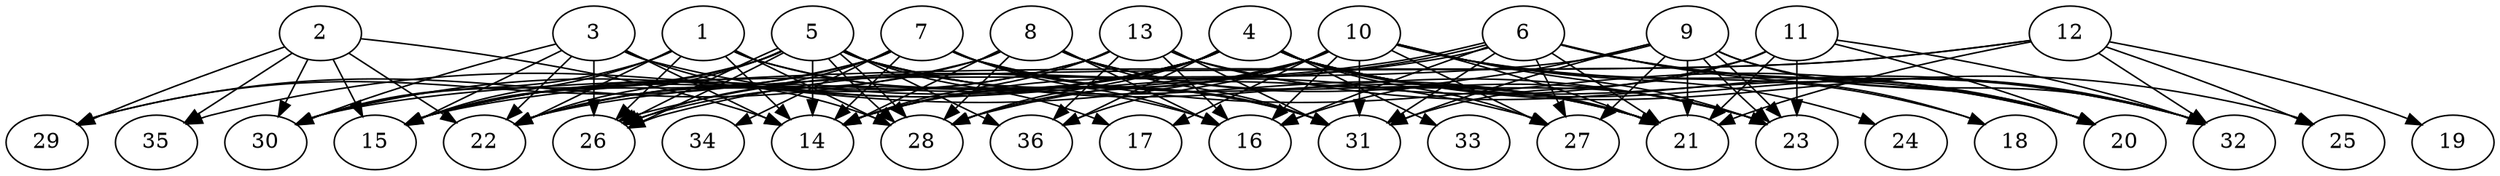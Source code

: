 // DAG (tier=3-complex, mode=data, n=36, ccr=0.520, fat=0.865, density=0.740, regular=0.215, jump=0.242, mindata=4194304, maxdata=33554432)
// DAG automatically generated by daggen at Sun Aug 24 16:33:35 2025
// /home/ermia/Project/Environments/daggen/bin/daggen --dot --ccr 0.520 --fat 0.865 --regular 0.215 --density 0.740 --jump 0.242 --mindata 4194304 --maxdata 33554432 -n 36 
digraph G {
  1 [size="8825171426995984384", alpha="0.19", expect_size="4412585713497992192"]
  1 -> 14 [size ="5528094693654528"]
  1 -> 15 [size ="5528094693654528"]
  1 -> 16 [size ="5528094693654528"]
  1 -> 22 [size ="5528094693654528"]
  1 -> 26 [size ="5528094693654528"]
  1 -> 28 [size ="5528094693654528"]
  1 -> 30 [size ="5528094693654528"]
  1 -> 31 [size ="5528094693654528"]
  2 [size="19207215599774962024448", alpha="0.18", expect_size="9603607799887481012224"]
  2 -> 14 [size ="5737635142172672"]
  2 -> 15 [size ="5737635142172672"]
  2 -> 22 [size ="5737635142172672"]
  2 -> 29 [size ="5737635142172672"]
  2 -> 30 [size ="5737635142172672"]
  2 -> 35 [size ="5737635142172672"]
  3 [size="987590419606063104", alpha="0.03", expect_size="493795209803031552"]
  3 -> 14 [size ="739641183436800"]
  3 -> 15 [size ="739641183436800"]
  3 -> 22 [size ="739641183436800"]
  3 -> 26 [size ="739641183436800"]
  3 -> 27 [size ="739641183436800"]
  3 -> 28 [size ="739641183436800"]
  3 -> 30 [size ="739641183436800"]
  4 [size="4985656109435650572288", alpha="0.03", expect_size="2492828054717825286144"]
  4 -> 14 [size ="2334738257805312"]
  4 -> 15 [size ="2334738257805312"]
  4 -> 20 [size ="2334738257805312"]
  4 -> 21 [size ="2334738257805312"]
  4 -> 22 [size ="2334738257805312"]
  4 -> 23 [size ="2334738257805312"]
  4 -> 25 [size ="2334738257805312"]
  4 -> 26 [size ="2334738257805312"]
  4 -> 27 [size ="2334738257805312"]
  4 -> 28 [size ="2334738257805312"]
  4 -> 30 [size ="2334738257805312"]
  4 -> 32 [size ="2334738257805312"]
  4 -> 33 [size ="2334738257805312"]
  4 -> 36 [size ="2334738257805312"]
  5 [size="4351404763402409472", alpha="0.07", expect_size="2175702381701204736"]
  5 -> 14 [size ="1508282464206848"]
  5 -> 15 [size ="1508282464206848"]
  5 -> 17 [size ="1508282464206848"]
  5 -> 21 [size ="1508282464206848"]
  5 -> 22 [size ="1508282464206848"]
  5 -> 23 [size ="1508282464206848"]
  5 -> 26 [size ="1508282464206848"]
  5 -> 26 [size ="1508282464206848"]
  5 -> 28 [size ="1508282464206848"]
  5 -> 28 [size ="1508282464206848"]
  5 -> 30 [size ="1508282464206848"]
  5 -> 31 [size ="1508282464206848"]
  5 -> 36 [size ="1508282464206848"]
  6 [size="1881410419095415296", alpha="0.07", expect_size="940705209547707648"]
  6 -> 14 [size ="665507271278592"]
  6 -> 16 [size ="665507271278592"]
  6 -> 18 [size ="665507271278592"]
  6 -> 20 [size ="665507271278592"]
  6 -> 21 [size ="665507271278592"]
  6 -> 26 [size ="665507271278592"]
  6 -> 26 [size ="665507271278592"]
  6 -> 27 [size ="665507271278592"]
  6 -> 31 [size ="665507271278592"]
  6 -> 32 [size ="665507271278592"]
  7 [size="11035387241025388", alpha="0.13", expect_size="5517693620512694"]
  7 -> 14 [size ="260910279032832"]
  7 -> 15 [size ="260910279032832"]
  7 -> 16 [size ="260910279032832"]
  7 -> 20 [size ="260910279032832"]
  7 -> 21 [size ="260910279032832"]
  7 -> 26 [size ="260910279032832"]
  7 -> 29 [size ="260910279032832"]
  7 -> 31 [size ="260910279032832"]
  7 -> 34 [size ="260910279032832"]
  8 [size="7848211613430322", alpha="0.16", expect_size="3924105806715161"]
  8 -> 14 [size ="203388310519808"]
  8 -> 16 [size ="203388310519808"]
  8 -> 21 [size ="203388310519808"]
  8 -> 22 [size ="203388310519808"]
  8 -> 23 [size ="203388310519808"]
  8 -> 28 [size ="203388310519808"]
  8 -> 29 [size ="203388310519808"]
  8 -> 31 [size ="203388310519808"]
  9 [size="35985320969330233442304", alpha="0.15", expect_size="17992660484665116721152"]
  9 -> 16 [size ="8719807700533248"]
  9 -> 20 [size ="8719807700533248"]
  9 -> 21 [size ="8719807700533248"]
  9 -> 23 [size ="8719807700533248"]
  9 -> 23 [size ="8719807700533248"]
  9 -> 27 [size ="8719807700533248"]
  9 -> 30 [size ="8719807700533248"]
  9 -> 31 [size ="8719807700533248"]
  9 -> 32 [size ="8719807700533248"]
  10 [size="4399618232766701568", alpha="0.01", expect_size="2199809116383350784"]
  10 -> 14 [size ="6906242391867392"]
  10 -> 16 [size ="6906242391867392"]
  10 -> 17 [size ="6906242391867392"]
  10 -> 18 [size ="6906242391867392"]
  10 -> 20 [size ="6906242391867392"]
  10 -> 21 [size ="6906242391867392"]
  10 -> 23 [size ="6906242391867392"]
  10 -> 24 [size ="6906242391867392"]
  10 -> 27 [size ="6906242391867392"]
  10 -> 28 [size ="6906242391867392"]
  10 -> 31 [size ="6906242391867392"]
  10 -> 35 [size ="6906242391867392"]
  10 -> 36 [size ="6906242391867392"]
  11 [size="1728385220318850304", alpha="0.18", expect_size="864192610159425152"]
  11 -> 20 [size ="2485438593892352"]
  11 -> 21 [size ="2485438593892352"]
  11 -> 23 [size ="2485438593892352"]
  11 -> 28 [size ="2485438593892352"]
  11 -> 31 [size ="2485438593892352"]
  11 -> 32 [size ="2485438593892352"]
  12 [size="158766336949311616", alpha="0.19", expect_size="79383168474655808"]
  12 -> 15 [size ="4063778098380800"]
  12 -> 19 [size ="4063778098380800"]
  12 -> 21 [size ="4063778098380800"]
  12 -> 22 [size ="4063778098380800"]
  12 -> 25 [size ="4063778098380800"]
  12 -> 32 [size ="4063778098380800"]
  13 [size="129309467089318944", alpha="0.13", expect_size="64654733544659472"]
  13 -> 14 [size ="2834801635622912"]
  13 -> 15 [size ="2834801635622912"]
  13 -> 16 [size ="2834801635622912"]
  13 -> 21 [size ="2834801635622912"]
  13 -> 22 [size ="2834801635622912"]
  13 -> 31 [size ="2834801635622912"]
  13 -> 32 [size ="2834801635622912"]
  13 -> 36 [size ="2834801635622912"]
  14 [size="11259474198186927587328", alpha="0.13", expect_size="5629737099093463793664"]
  15 [size="454966583656316928", alpha="0.03", expect_size="227483291828158464"]
  16 [size="24470957938088861499392", alpha="0.17", expect_size="12235478969044430749696"]
  17 [size="16643767204540214", alpha="0.19", expect_size="8321883602270107"]
  18 [size="5352487280261278720", alpha="0.04", expect_size="2676243640130639360"]
  19 [size="2929333694550882910208", alpha="0.19", expect_size="1464666847275441455104"]
  20 [size="4048319916628350464", alpha="0.05", expect_size="2024159958314175232"]
  21 [size="6381785627210741760", alpha="0.09", expect_size="3190892813605370880"]
  22 [size="15840906905609121562624", alpha="0.16", expect_size="7920453452804560781312"]
  23 [size="960107353215594397696", alpha="0.01", expect_size="480053676607797198848"]
  24 [size="4234470427304692736", alpha="0.09", expect_size="2117235213652346368"]
  25 [size="90745374509754272", alpha="0.04", expect_size="45372687254877136"]
  26 [size="133222230343642160", alpha="0.00", expect_size="66611115171821080"]
  27 [size="5582409405370201088", alpha="0.06", expect_size="2791204702685100544"]
  28 [size="11177880405372043264000", alpha="0.09", expect_size="5588940202686021632000"]
  29 [size="15966290781451252", alpha="0.17", expect_size="7983145390725626"]
  30 [size="3795657840225457152", alpha="0.10", expect_size="1897828920112728576"]
  31 [size="86149193226301440", alpha="0.15", expect_size="43074596613150720"]
  32 [size="71403448184845376", alpha="0.19", expect_size="35701724092422688"]
  33 [size="259674098890400992", alpha="0.10", expect_size="129837049445200496"]
  34 [size="309448898564282304", alpha="0.10", expect_size="154724449282141152"]
  35 [size="353370233276868032", alpha="0.13", expect_size="176685116638434016"]
  36 [size="2427378453078991872", alpha="0.11", expect_size="1213689226539495936"]
}